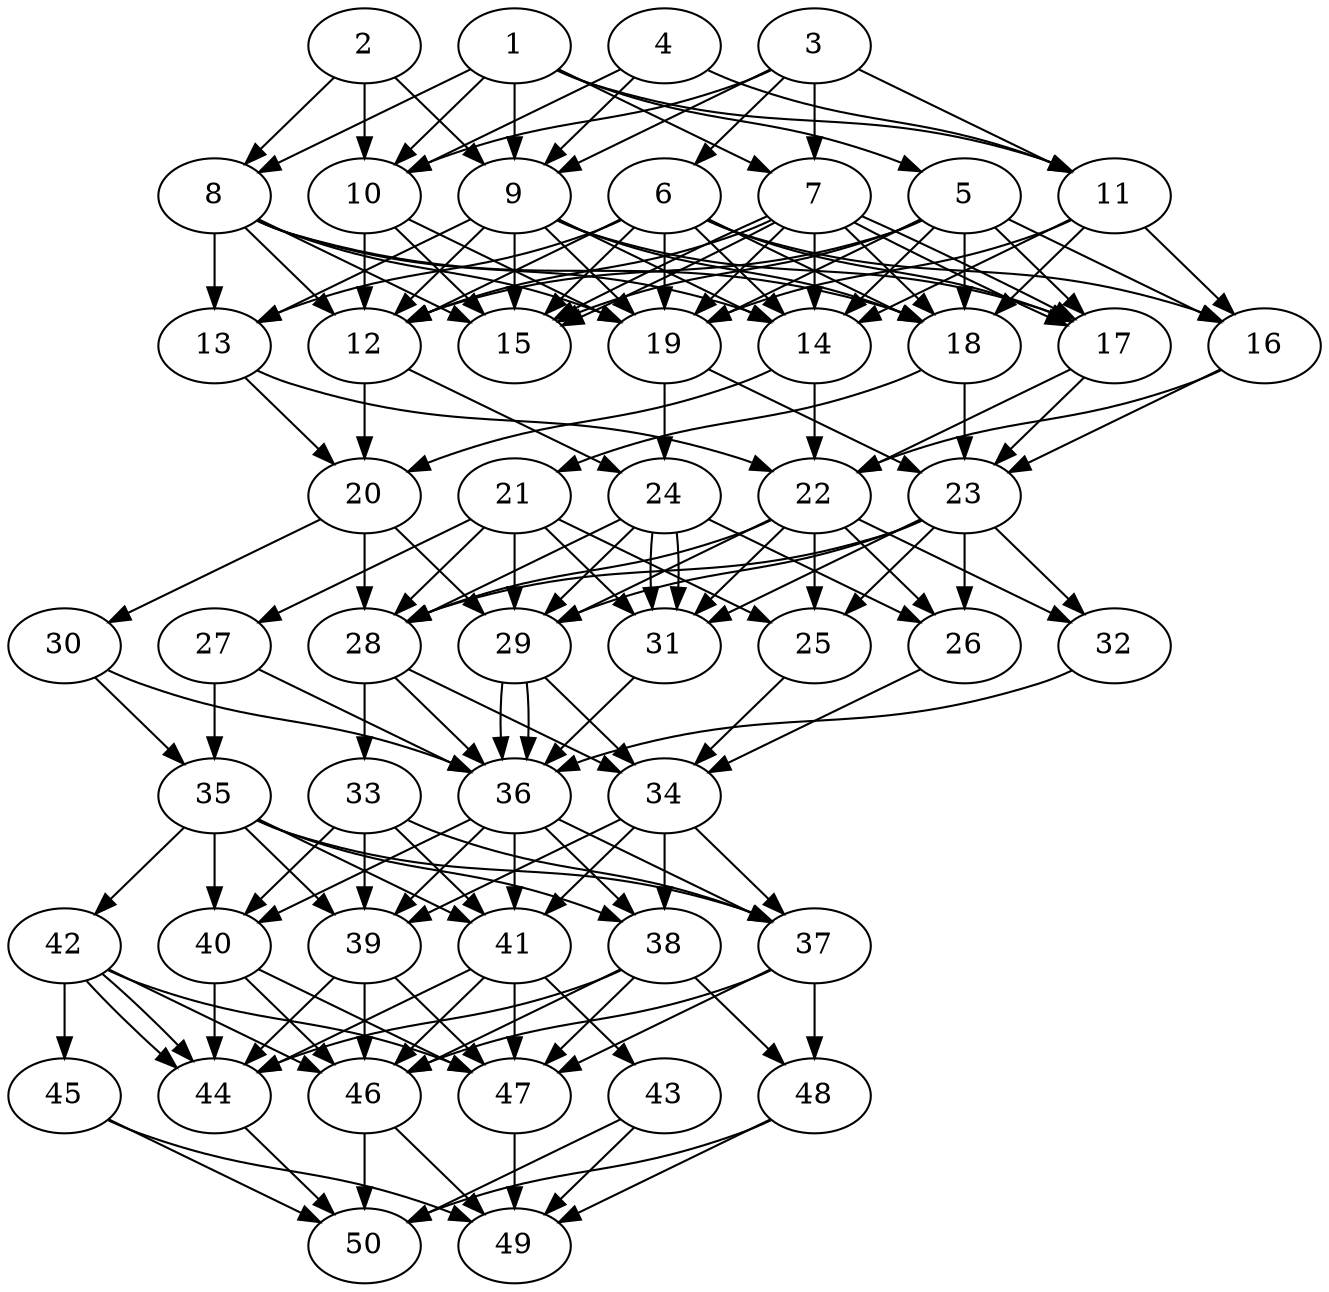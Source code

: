 // DAG automatically generated by daggen at Tue Aug  6 16:32:29 2019
// ./daggen --dot -n 50 --ccr 0.3 --fat 0.5 --regular 0.5 --density 0.9 --mindata 5242880 --maxdata 52428800 
digraph G {
  1 [size="141639680", alpha="0.01", expect_size="42491904"] 
  1 -> 5 [size ="42491904"]
  1 -> 7 [size ="42491904"]
  1 -> 8 [size ="42491904"]
  1 -> 9 [size ="42491904"]
  1 -> 10 [size ="42491904"]
  1 -> 11 [size ="42491904"]
  2 [size="134601387", alpha="0.10", expect_size="40380416"] 
  2 -> 8 [size ="40380416"]
  2 -> 9 [size ="40380416"]
  2 -> 10 [size ="40380416"]
  3 [size="113445547", alpha="0.18", expect_size="34033664"] 
  3 -> 6 [size ="34033664"]
  3 -> 7 [size ="34033664"]
  3 -> 9 [size ="34033664"]
  3 -> 10 [size ="34033664"]
  3 -> 11 [size ="34033664"]
  4 [size="128098987", alpha="0.12", expect_size="38429696"] 
  4 -> 9 [size ="38429696"]
  4 -> 10 [size ="38429696"]
  4 -> 11 [size ="38429696"]
  5 [size="131058347", alpha="0.09", expect_size="39317504"] 
  5 -> 12 [size ="39317504"]
  5 -> 14 [size ="39317504"]
  5 -> 15 [size ="39317504"]
  5 -> 16 [size ="39317504"]
  5 -> 17 [size ="39317504"]
  5 -> 18 [size ="39317504"]
  5 -> 19 [size ="39317504"]
  6 [size="118381227", alpha="0.10", expect_size="35514368"] 
  6 -> 12 [size ="35514368"]
  6 -> 13 [size ="35514368"]
  6 -> 14 [size ="35514368"]
  6 -> 15 [size ="35514368"]
  6 -> 16 [size ="35514368"]
  6 -> 17 [size ="35514368"]
  6 -> 18 [size ="35514368"]
  6 -> 19 [size ="35514368"]
  7 [size="152453120", alpha="0.19", expect_size="45735936"] 
  7 -> 12 [size ="45735936"]
  7 -> 14 [size ="45735936"]
  7 -> 15 [size ="45735936"]
  7 -> 15 [size ="45735936"]
  7 -> 17 [size ="45735936"]
  7 -> 17 [size ="45735936"]
  7 -> 18 [size ="45735936"]
  7 -> 19 [size ="45735936"]
  8 [size="31300267", alpha="0.10", expect_size="9390080"] 
  8 -> 12 [size ="9390080"]
  8 -> 13 [size ="9390080"]
  8 -> 14 [size ="9390080"]
  8 -> 15 [size ="9390080"]
  8 -> 18 [size ="9390080"]
  8 -> 19 [size ="9390080"]
  9 [size="152050347", alpha="0.04", expect_size="45615104"] 
  9 -> 12 [size ="45615104"]
  9 -> 13 [size ="45615104"]
  9 -> 14 [size ="45615104"]
  9 -> 15 [size ="45615104"]
  9 -> 17 [size ="45615104"]
  9 -> 18 [size ="45615104"]
  9 -> 19 [size ="45615104"]
  10 [size="17821013", alpha="0.13", expect_size="5346304"] 
  10 -> 12 [size ="5346304"]
  10 -> 15 [size ="5346304"]
  10 -> 19 [size ="5346304"]
  11 [size="169577813", alpha="0.03", expect_size="50873344"] 
  11 -> 14 [size ="50873344"]
  11 -> 16 [size ="50873344"]
  11 -> 18 [size ="50873344"]
  11 -> 19 [size ="50873344"]
  12 [size="23371093", alpha="0.19", expect_size="7011328"] 
  12 -> 20 [size ="7011328"]
  12 -> 24 [size ="7011328"]
  13 [size="102089387", alpha="0.03", expect_size="30626816"] 
  13 -> 20 [size ="30626816"]
  13 -> 22 [size ="30626816"]
  14 [size="89931093", alpha="0.08", expect_size="26979328"] 
  14 -> 20 [size ="26979328"]
  14 -> 22 [size ="26979328"]
  15 [size="23220907", alpha="0.05", expect_size="6966272"] 
  16 [size="97372160", alpha="0.15", expect_size="29211648"] 
  16 -> 22 [size ="29211648"]
  16 -> 23 [size ="29211648"]
  17 [size="17558187", alpha="0.08", expect_size="5267456"] 
  17 -> 22 [size ="5267456"]
  17 -> 23 [size ="5267456"]
  18 [size="169287680", alpha="0.05", expect_size="50786304"] 
  18 -> 21 [size ="50786304"]
  18 -> 23 [size ="50786304"]
  19 [size="91422720", alpha="0.06", expect_size="27426816"] 
  19 -> 23 [size ="27426816"]
  19 -> 24 [size ="27426816"]
  20 [size="121019733", alpha="0.16", expect_size="36305920"] 
  20 -> 28 [size ="36305920"]
  20 -> 29 [size ="36305920"]
  20 -> 30 [size ="36305920"]
  21 [size="65549653", alpha="0.02", expect_size="19664896"] 
  21 -> 25 [size ="19664896"]
  21 -> 27 [size ="19664896"]
  21 -> 28 [size ="19664896"]
  21 -> 29 [size ="19664896"]
  21 -> 31 [size ="19664896"]
  22 [size="89367893", alpha="0.02", expect_size="26810368"] 
  22 -> 25 [size ="26810368"]
  22 -> 26 [size ="26810368"]
  22 -> 28 [size ="26810368"]
  22 -> 29 [size ="26810368"]
  22 -> 31 [size ="26810368"]
  22 -> 32 [size ="26810368"]
  23 [size="85121707", alpha="0.15", expect_size="25536512"] 
  23 -> 25 [size ="25536512"]
  23 -> 26 [size ="25536512"]
  23 -> 28 [size ="25536512"]
  23 -> 29 [size ="25536512"]
  23 -> 31 [size ="25536512"]
  23 -> 32 [size ="25536512"]
  24 [size="105830400", alpha="0.02", expect_size="31749120"] 
  24 -> 26 [size ="31749120"]
  24 -> 28 [size ="31749120"]
  24 -> 29 [size ="31749120"]
  24 -> 31 [size ="31749120"]
  24 -> 31 [size ="31749120"]
  25 [size="171147947", alpha="0.03", expect_size="51344384"] 
  25 -> 34 [size ="51344384"]
  26 [size="50333013", alpha="0.17", expect_size="15099904"] 
  26 -> 34 [size ="15099904"]
  27 [size="169000960", alpha="0.09", expect_size="50700288"] 
  27 -> 35 [size ="50700288"]
  27 -> 36 [size ="50700288"]
  28 [size="75595093", alpha="0.02", expect_size="22678528"] 
  28 -> 33 [size ="22678528"]
  28 -> 34 [size ="22678528"]
  28 -> 36 [size ="22678528"]
  29 [size="113780053", alpha="0.12", expect_size="34134016"] 
  29 -> 34 [size ="34134016"]
  29 -> 36 [size ="34134016"]
  29 -> 36 [size ="34134016"]
  30 [size="161447253", alpha="0.02", expect_size="48434176"] 
  30 -> 35 [size ="48434176"]
  30 -> 36 [size ="48434176"]
  31 [size="129880747", alpha="0.12", expect_size="38964224"] 
  31 -> 36 [size ="38964224"]
  32 [size="143250773", alpha="0.02", expect_size="42975232"] 
  32 -> 36 [size ="42975232"]
  33 [size="161392640", alpha="0.03", expect_size="48417792"] 
  33 -> 37 [size ="48417792"]
  33 -> 39 [size ="48417792"]
  33 -> 40 [size ="48417792"]
  33 -> 41 [size ="48417792"]
  34 [size="122996053", alpha="0.14", expect_size="36898816"] 
  34 -> 37 [size ="36898816"]
  34 -> 38 [size ="36898816"]
  34 -> 39 [size ="36898816"]
  34 -> 41 [size ="36898816"]
  35 [size="138680320", alpha="0.05", expect_size="41604096"] 
  35 -> 37 [size ="41604096"]
  35 -> 38 [size ="41604096"]
  35 -> 39 [size ="41604096"]
  35 -> 40 [size ="41604096"]
  35 -> 41 [size ="41604096"]
  35 -> 42 [size ="41604096"]
  36 [size="164741120", alpha="0.06", expect_size="49422336"] 
  36 -> 37 [size ="49422336"]
  36 -> 38 [size ="49422336"]
  36 -> 39 [size ="49422336"]
  36 -> 40 [size ="49422336"]
  36 -> 41 [size ="49422336"]
  37 [size="144803840", alpha="0.07", expect_size="43441152"] 
  37 -> 46 [size ="43441152"]
  37 -> 47 [size ="43441152"]
  37 -> 48 [size ="43441152"]
  38 [size="56558933", alpha="0.07", expect_size="16967680"] 
  38 -> 44 [size ="16967680"]
  38 -> 46 [size ="16967680"]
  38 -> 47 [size ="16967680"]
  38 -> 48 [size ="16967680"]
  39 [size="71116800", alpha="0.17", expect_size="21335040"] 
  39 -> 44 [size ="21335040"]
  39 -> 46 [size ="21335040"]
  39 -> 47 [size ="21335040"]
  40 [size="165775360", alpha="0.00", expect_size="49732608"] 
  40 -> 44 [size ="49732608"]
  40 -> 46 [size ="49732608"]
  40 -> 47 [size ="49732608"]
  41 [size="26299733", alpha="0.10", expect_size="7889920"] 
  41 -> 43 [size ="7889920"]
  41 -> 44 [size ="7889920"]
  41 -> 46 [size ="7889920"]
  41 -> 47 [size ="7889920"]
  42 [size="119371093", alpha="0.08", expect_size="35811328"] 
  42 -> 44 [size ="35811328"]
  42 -> 44 [size ="35811328"]
  42 -> 45 [size ="35811328"]
  42 -> 46 [size ="35811328"]
  42 -> 47 [size ="35811328"]
  43 [size="136318293", alpha="0.15", expect_size="40895488"] 
  43 -> 49 [size ="40895488"]
  43 -> 50 [size ="40895488"]
  44 [size="161747627", alpha="0.13", expect_size="48524288"] 
  44 -> 50 [size ="48524288"]
  45 [size="110834347", alpha="0.11", expect_size="33250304"] 
  45 -> 49 [size ="33250304"]
  45 -> 50 [size ="33250304"]
  46 [size="146606080", alpha="0.13", expect_size="43981824"] 
  46 -> 49 [size ="43981824"]
  46 -> 50 [size ="43981824"]
  47 [size="34389333", alpha="0.14", expect_size="10316800"] 
  47 -> 49 [size ="10316800"]
  48 [size="88842240", alpha="0.02", expect_size="26652672"] 
  48 -> 49 [size ="26652672"]
  48 -> 50 [size ="26652672"]
  49 [size="147203413", alpha="0.03", expect_size="44161024"] 
  50 [size="126136320", alpha="0.02", expect_size="37840896"] 
}

